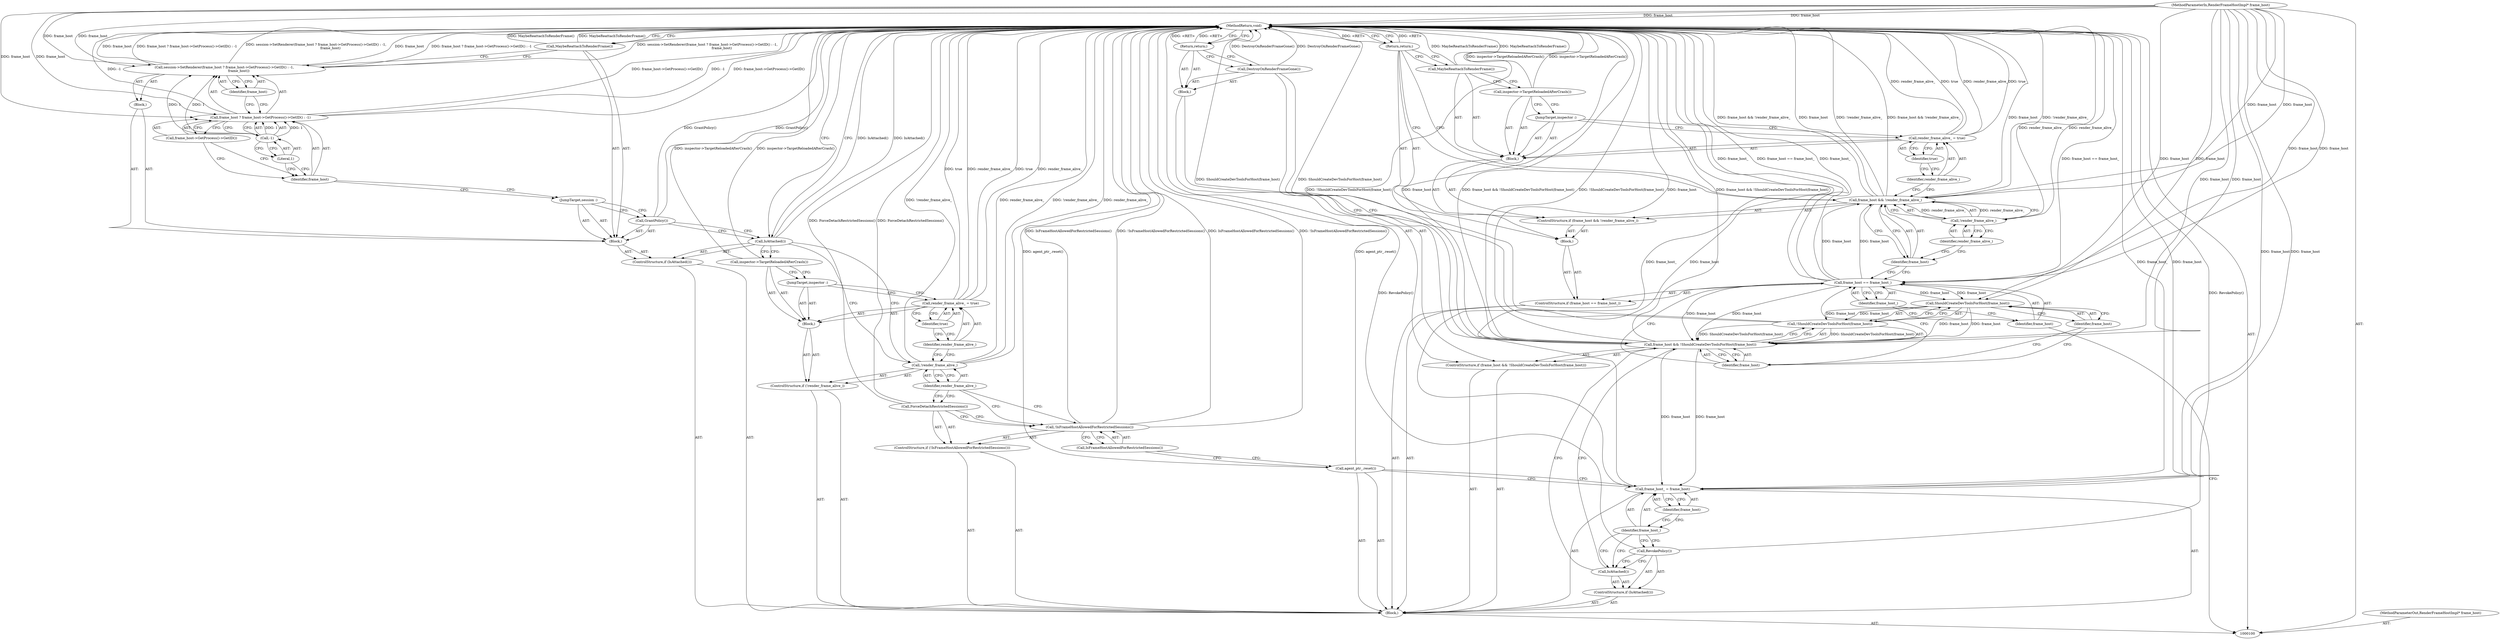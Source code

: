 digraph "0_Chrome_2aec794f26098c7a361c27d7c8f57119631cca8a_13" {
"1000164" [label="(MethodReturn,void)"];
"1000120" [label="(Return,return;)"];
"1000121" [label="(ControlStructure,if (frame_host && !ShouldCreateDevToolsForHost(frame_host)))"];
"1000124" [label="(Call,!ShouldCreateDevToolsForHost(frame_host))"];
"1000125" [label="(Call,ShouldCreateDevToolsForHost(frame_host))"];
"1000126" [label="(Identifier,frame_host)"];
"1000122" [label="(Call,frame_host && !ShouldCreateDevToolsForHost(frame_host))"];
"1000123" [label="(Identifier,frame_host)"];
"1000127" [label="(Block,)"];
"1000128" [label="(Call,DestroyOnRenderFrameGone())"];
"1000129" [label="(Return,return;)"];
"1000130" [label="(ControlStructure,if (IsAttached()))"];
"1000131" [label="(Call,IsAttached())"];
"1000132" [label="(Call,RevokePolicy())"];
"1000102" [label="(Block,)"];
"1000101" [label="(MethodParameterIn,RenderFrameHostImpl* frame_host)"];
"1000238" [label="(MethodParameterOut,RenderFrameHostImpl* frame_host)"];
"1000135" [label="(Identifier,frame_host)"];
"1000133" [label="(Call,frame_host_ = frame_host)"];
"1000134" [label="(Identifier,frame_host_)"];
"1000136" [label="(Call,agent_ptr_.reset())"];
"1000137" [label="(ControlStructure,if (!IsFrameHostAllowedForRestrictedSessions()))"];
"1000138" [label="(Call,!IsFrameHostAllowedForRestrictedSessions())"];
"1000139" [label="(Call,IsFrameHostAllowedForRestrictedSessions())"];
"1000140" [label="(Call,ForceDetachRestrictedSessions())"];
"1000144" [label="(Block,)"];
"1000141" [label="(ControlStructure,if (!render_frame_alive_))"];
"1000142" [label="(Call,!render_frame_alive_)"];
"1000143" [label="(Identifier,render_frame_alive_)"];
"1000147" [label="(Identifier,true)"];
"1000145" [label="(Call,render_frame_alive_ = true)"];
"1000146" [label="(Identifier,render_frame_alive_)"];
"1000148" [label="(JumpTarget,inspector :)"];
"1000103" [label="(ControlStructure,if (frame_host == frame_host_))"];
"1000106" [label="(Identifier,frame_host_)"];
"1000107" [label="(Block,)"];
"1000104" [label="(Call,frame_host == frame_host_)"];
"1000105" [label="(Identifier,frame_host)"];
"1000149" [label="(Call,inspector->TargetReloadedAfterCrash())"];
"1000152" [label="(Block,)"];
"1000150" [label="(ControlStructure,if (IsAttached()))"];
"1000151" [label="(Call,IsAttached())"];
"1000153" [label="(Call,GrantPolicy())"];
"1000154" [label="(JumpTarget,session :)"];
"1000155" [label="(Block,)"];
"1000157" [label="(Call,frame_host ? frame_host->GetProcess()->GetID() : -1)"];
"1000158" [label="(Identifier,frame_host)"];
"1000159" [label="(Call,frame_host->GetProcess()->GetID())"];
"1000156" [label="(Call,session->SetRenderer(frame_host ? frame_host->GetProcess()->GetID() : -1,\n                           frame_host))"];
"1000160" [label="(Call,-1)"];
"1000161" [label="(Literal,1)"];
"1000162" [label="(Identifier,frame_host)"];
"1000163" [label="(Call,MaybeReattachToRenderFrame())"];
"1000111" [label="(Call,!render_frame_alive_)"];
"1000112" [label="(Identifier,render_frame_alive_)"];
"1000108" [label="(ControlStructure,if (frame_host && !render_frame_alive_))"];
"1000113" [label="(Block,)"];
"1000109" [label="(Call,frame_host && !render_frame_alive_)"];
"1000110" [label="(Identifier,frame_host)"];
"1000116" [label="(Identifier,true)"];
"1000114" [label="(Call,render_frame_alive_ = true)"];
"1000115" [label="(Identifier,render_frame_alive_)"];
"1000117" [label="(JumpTarget,inspector :)"];
"1000118" [label="(Call,inspector->TargetReloadedAfterCrash())"];
"1000119" [label="(Call,MaybeReattachToRenderFrame())"];
"1000164" -> "1000100"  [label="AST: "];
"1000164" -> "1000120"  [label="CFG: "];
"1000164" -> "1000129"  [label="CFG: "];
"1000164" -> "1000163"  [label="CFG: "];
"1000164" -> "1000151"  [label="CFG: "];
"1000120" -> "1000164"  [label="DDG: <RET>"];
"1000129" -> "1000164"  [label="DDG: <RET>"];
"1000157" -> "1000164"  [label="DDG: frame_host->GetProcess()->GetID()"];
"1000157" -> "1000164"  [label="DDG: -1"];
"1000142" -> "1000164"  [label="DDG: !render_frame_alive_"];
"1000142" -> "1000164"  [label="DDG: render_frame_alive_"];
"1000124" -> "1000164"  [label="DDG: ShouldCreateDevToolsForHost(frame_host)"];
"1000151" -> "1000164"  [label="DDG: IsAttached()"];
"1000156" -> "1000164"  [label="DDG: frame_host ? frame_host->GetProcess()->GetID() : -1"];
"1000156" -> "1000164"  [label="DDG: session->SetRenderer(frame_host ? frame_host->GetProcess()->GetID() : -1,\n                           frame_host)"];
"1000156" -> "1000164"  [label="DDG: frame_host"];
"1000104" -> "1000164"  [label="DDG: frame_host == frame_host_"];
"1000104" -> "1000164"  [label="DDG: frame_host_"];
"1000140" -> "1000164"  [label="DDG: ForceDetachRestrictedSessions()"];
"1000133" -> "1000164"  [label="DDG: frame_host_"];
"1000133" -> "1000164"  [label="DDG: frame_host"];
"1000114" -> "1000164"  [label="DDG: render_frame_alive_"];
"1000114" -> "1000164"  [label="DDG: true"];
"1000149" -> "1000164"  [label="DDG: inspector->TargetReloadedAfterCrash()"];
"1000153" -> "1000164"  [label="DDG: GrantPolicy()"];
"1000118" -> "1000164"  [label="DDG: inspector->TargetReloadedAfterCrash()"];
"1000119" -> "1000164"  [label="DDG: MaybeReattachToRenderFrame()"];
"1000122" -> "1000164"  [label="DDG: !ShouldCreateDevToolsForHost(frame_host)"];
"1000122" -> "1000164"  [label="DDG: frame_host"];
"1000122" -> "1000164"  [label="DDG: frame_host && !ShouldCreateDevToolsForHost(frame_host)"];
"1000132" -> "1000164"  [label="DDG: RevokePolicy()"];
"1000138" -> "1000164"  [label="DDG: IsFrameHostAllowedForRestrictedSessions()"];
"1000138" -> "1000164"  [label="DDG: !IsFrameHostAllowedForRestrictedSessions()"];
"1000111" -> "1000164"  [label="DDG: render_frame_alive_"];
"1000101" -> "1000164"  [label="DDG: frame_host"];
"1000109" -> "1000164"  [label="DDG: frame_host"];
"1000109" -> "1000164"  [label="DDG: !render_frame_alive_"];
"1000109" -> "1000164"  [label="DDG: frame_host && !render_frame_alive_"];
"1000136" -> "1000164"  [label="DDG: agent_ptr_.reset()"];
"1000128" -> "1000164"  [label="DDG: DestroyOnRenderFrameGone()"];
"1000163" -> "1000164"  [label="DDG: MaybeReattachToRenderFrame()"];
"1000145" -> "1000164"  [label="DDG: render_frame_alive_"];
"1000145" -> "1000164"  [label="DDG: true"];
"1000120" -> "1000107"  [label="AST: "];
"1000120" -> "1000119"  [label="CFG: "];
"1000120" -> "1000109"  [label="CFG: "];
"1000164" -> "1000120"  [label="CFG: "];
"1000120" -> "1000164"  [label="DDG: <RET>"];
"1000121" -> "1000102"  [label="AST: "];
"1000122" -> "1000121"  [label="AST: "];
"1000127" -> "1000121"  [label="AST: "];
"1000124" -> "1000122"  [label="AST: "];
"1000124" -> "1000125"  [label="CFG: "];
"1000125" -> "1000124"  [label="AST: "];
"1000122" -> "1000124"  [label="CFG: "];
"1000124" -> "1000164"  [label="DDG: ShouldCreateDevToolsForHost(frame_host)"];
"1000124" -> "1000122"  [label="DDG: ShouldCreateDevToolsForHost(frame_host)"];
"1000125" -> "1000124"  [label="DDG: frame_host"];
"1000125" -> "1000124"  [label="AST: "];
"1000125" -> "1000126"  [label="CFG: "];
"1000126" -> "1000125"  [label="AST: "];
"1000124" -> "1000125"  [label="CFG: "];
"1000125" -> "1000122"  [label="DDG: frame_host"];
"1000125" -> "1000124"  [label="DDG: frame_host"];
"1000104" -> "1000125"  [label="DDG: frame_host"];
"1000101" -> "1000125"  [label="DDG: frame_host"];
"1000126" -> "1000125"  [label="AST: "];
"1000126" -> "1000123"  [label="CFG: "];
"1000125" -> "1000126"  [label="CFG: "];
"1000122" -> "1000121"  [label="AST: "];
"1000122" -> "1000123"  [label="CFG: "];
"1000122" -> "1000124"  [label="CFG: "];
"1000123" -> "1000122"  [label="AST: "];
"1000124" -> "1000122"  [label="AST: "];
"1000128" -> "1000122"  [label="CFG: "];
"1000131" -> "1000122"  [label="CFG: "];
"1000122" -> "1000164"  [label="DDG: !ShouldCreateDevToolsForHost(frame_host)"];
"1000122" -> "1000164"  [label="DDG: frame_host"];
"1000122" -> "1000164"  [label="DDG: frame_host && !ShouldCreateDevToolsForHost(frame_host)"];
"1000125" -> "1000122"  [label="DDG: frame_host"];
"1000104" -> "1000122"  [label="DDG: frame_host"];
"1000101" -> "1000122"  [label="DDG: frame_host"];
"1000124" -> "1000122"  [label="DDG: ShouldCreateDevToolsForHost(frame_host)"];
"1000122" -> "1000133"  [label="DDG: frame_host"];
"1000123" -> "1000122"  [label="AST: "];
"1000123" -> "1000104"  [label="CFG: "];
"1000126" -> "1000123"  [label="CFG: "];
"1000122" -> "1000123"  [label="CFG: "];
"1000127" -> "1000121"  [label="AST: "];
"1000128" -> "1000127"  [label="AST: "];
"1000129" -> "1000127"  [label="AST: "];
"1000128" -> "1000127"  [label="AST: "];
"1000128" -> "1000122"  [label="CFG: "];
"1000129" -> "1000128"  [label="CFG: "];
"1000128" -> "1000164"  [label="DDG: DestroyOnRenderFrameGone()"];
"1000129" -> "1000127"  [label="AST: "];
"1000129" -> "1000128"  [label="CFG: "];
"1000164" -> "1000129"  [label="CFG: "];
"1000129" -> "1000164"  [label="DDG: <RET>"];
"1000130" -> "1000102"  [label="AST: "];
"1000131" -> "1000130"  [label="AST: "];
"1000132" -> "1000130"  [label="AST: "];
"1000131" -> "1000130"  [label="AST: "];
"1000131" -> "1000122"  [label="CFG: "];
"1000132" -> "1000131"  [label="CFG: "];
"1000134" -> "1000131"  [label="CFG: "];
"1000132" -> "1000130"  [label="AST: "];
"1000132" -> "1000131"  [label="CFG: "];
"1000134" -> "1000132"  [label="CFG: "];
"1000132" -> "1000164"  [label="DDG: RevokePolicy()"];
"1000102" -> "1000100"  [label="AST: "];
"1000103" -> "1000102"  [label="AST: "];
"1000121" -> "1000102"  [label="AST: "];
"1000130" -> "1000102"  [label="AST: "];
"1000133" -> "1000102"  [label="AST: "];
"1000136" -> "1000102"  [label="AST: "];
"1000137" -> "1000102"  [label="AST: "];
"1000141" -> "1000102"  [label="AST: "];
"1000150" -> "1000102"  [label="AST: "];
"1000101" -> "1000100"  [label="AST: "];
"1000101" -> "1000164"  [label="DDG: frame_host"];
"1000101" -> "1000104"  [label="DDG: frame_host"];
"1000101" -> "1000109"  [label="DDG: frame_host"];
"1000101" -> "1000122"  [label="DDG: frame_host"];
"1000101" -> "1000125"  [label="DDG: frame_host"];
"1000101" -> "1000133"  [label="DDG: frame_host"];
"1000101" -> "1000156"  [label="DDG: frame_host"];
"1000101" -> "1000157"  [label="DDG: frame_host"];
"1000238" -> "1000100"  [label="AST: "];
"1000135" -> "1000133"  [label="AST: "];
"1000135" -> "1000134"  [label="CFG: "];
"1000133" -> "1000135"  [label="CFG: "];
"1000133" -> "1000102"  [label="AST: "];
"1000133" -> "1000135"  [label="CFG: "];
"1000134" -> "1000133"  [label="AST: "];
"1000135" -> "1000133"  [label="AST: "];
"1000136" -> "1000133"  [label="CFG: "];
"1000133" -> "1000164"  [label="DDG: frame_host_"];
"1000133" -> "1000164"  [label="DDG: frame_host"];
"1000122" -> "1000133"  [label="DDG: frame_host"];
"1000101" -> "1000133"  [label="DDG: frame_host"];
"1000134" -> "1000133"  [label="AST: "];
"1000134" -> "1000132"  [label="CFG: "];
"1000134" -> "1000131"  [label="CFG: "];
"1000135" -> "1000134"  [label="CFG: "];
"1000136" -> "1000102"  [label="AST: "];
"1000136" -> "1000133"  [label="CFG: "];
"1000139" -> "1000136"  [label="CFG: "];
"1000136" -> "1000164"  [label="DDG: agent_ptr_.reset()"];
"1000137" -> "1000102"  [label="AST: "];
"1000138" -> "1000137"  [label="AST: "];
"1000140" -> "1000137"  [label="AST: "];
"1000138" -> "1000137"  [label="AST: "];
"1000138" -> "1000139"  [label="CFG: "];
"1000139" -> "1000138"  [label="AST: "];
"1000140" -> "1000138"  [label="CFG: "];
"1000143" -> "1000138"  [label="CFG: "];
"1000138" -> "1000164"  [label="DDG: IsFrameHostAllowedForRestrictedSessions()"];
"1000138" -> "1000164"  [label="DDG: !IsFrameHostAllowedForRestrictedSessions()"];
"1000139" -> "1000138"  [label="AST: "];
"1000139" -> "1000136"  [label="CFG: "];
"1000138" -> "1000139"  [label="CFG: "];
"1000140" -> "1000137"  [label="AST: "];
"1000140" -> "1000138"  [label="CFG: "];
"1000143" -> "1000140"  [label="CFG: "];
"1000140" -> "1000164"  [label="DDG: ForceDetachRestrictedSessions()"];
"1000144" -> "1000141"  [label="AST: "];
"1000145" -> "1000144"  [label="AST: "];
"1000148" -> "1000144"  [label="AST: "];
"1000149" -> "1000144"  [label="AST: "];
"1000141" -> "1000102"  [label="AST: "];
"1000142" -> "1000141"  [label="AST: "];
"1000144" -> "1000141"  [label="AST: "];
"1000142" -> "1000141"  [label="AST: "];
"1000142" -> "1000143"  [label="CFG: "];
"1000143" -> "1000142"  [label="AST: "];
"1000146" -> "1000142"  [label="CFG: "];
"1000151" -> "1000142"  [label="CFG: "];
"1000142" -> "1000164"  [label="DDG: !render_frame_alive_"];
"1000142" -> "1000164"  [label="DDG: render_frame_alive_"];
"1000143" -> "1000142"  [label="AST: "];
"1000143" -> "1000140"  [label="CFG: "];
"1000143" -> "1000138"  [label="CFG: "];
"1000142" -> "1000143"  [label="CFG: "];
"1000147" -> "1000145"  [label="AST: "];
"1000147" -> "1000146"  [label="CFG: "];
"1000145" -> "1000147"  [label="CFG: "];
"1000145" -> "1000144"  [label="AST: "];
"1000145" -> "1000147"  [label="CFG: "];
"1000146" -> "1000145"  [label="AST: "];
"1000147" -> "1000145"  [label="AST: "];
"1000148" -> "1000145"  [label="CFG: "];
"1000145" -> "1000164"  [label="DDG: render_frame_alive_"];
"1000145" -> "1000164"  [label="DDG: true"];
"1000146" -> "1000145"  [label="AST: "];
"1000146" -> "1000142"  [label="CFG: "];
"1000147" -> "1000146"  [label="CFG: "];
"1000148" -> "1000144"  [label="AST: "];
"1000148" -> "1000145"  [label="CFG: "];
"1000149" -> "1000148"  [label="CFG: "];
"1000103" -> "1000102"  [label="AST: "];
"1000104" -> "1000103"  [label="AST: "];
"1000107" -> "1000103"  [label="AST: "];
"1000106" -> "1000104"  [label="AST: "];
"1000106" -> "1000105"  [label="CFG: "];
"1000104" -> "1000106"  [label="CFG: "];
"1000107" -> "1000103"  [label="AST: "];
"1000108" -> "1000107"  [label="AST: "];
"1000120" -> "1000107"  [label="AST: "];
"1000104" -> "1000103"  [label="AST: "];
"1000104" -> "1000106"  [label="CFG: "];
"1000105" -> "1000104"  [label="AST: "];
"1000106" -> "1000104"  [label="AST: "];
"1000110" -> "1000104"  [label="CFG: "];
"1000123" -> "1000104"  [label="CFG: "];
"1000104" -> "1000164"  [label="DDG: frame_host == frame_host_"];
"1000104" -> "1000164"  [label="DDG: frame_host_"];
"1000101" -> "1000104"  [label="DDG: frame_host"];
"1000104" -> "1000109"  [label="DDG: frame_host"];
"1000104" -> "1000122"  [label="DDG: frame_host"];
"1000104" -> "1000125"  [label="DDG: frame_host"];
"1000105" -> "1000104"  [label="AST: "];
"1000105" -> "1000100"  [label="CFG: "];
"1000106" -> "1000105"  [label="CFG: "];
"1000149" -> "1000144"  [label="AST: "];
"1000149" -> "1000148"  [label="CFG: "];
"1000151" -> "1000149"  [label="CFG: "];
"1000149" -> "1000164"  [label="DDG: inspector->TargetReloadedAfterCrash()"];
"1000152" -> "1000150"  [label="AST: "];
"1000153" -> "1000152"  [label="AST: "];
"1000154" -> "1000152"  [label="AST: "];
"1000155" -> "1000152"  [label="AST: "];
"1000163" -> "1000152"  [label="AST: "];
"1000150" -> "1000102"  [label="AST: "];
"1000151" -> "1000150"  [label="AST: "];
"1000152" -> "1000150"  [label="AST: "];
"1000151" -> "1000150"  [label="AST: "];
"1000151" -> "1000149"  [label="CFG: "];
"1000151" -> "1000142"  [label="CFG: "];
"1000153" -> "1000151"  [label="CFG: "];
"1000164" -> "1000151"  [label="CFG: "];
"1000151" -> "1000164"  [label="DDG: IsAttached()"];
"1000153" -> "1000152"  [label="AST: "];
"1000153" -> "1000151"  [label="CFG: "];
"1000154" -> "1000153"  [label="CFG: "];
"1000153" -> "1000164"  [label="DDG: GrantPolicy()"];
"1000154" -> "1000152"  [label="AST: "];
"1000154" -> "1000153"  [label="CFG: "];
"1000158" -> "1000154"  [label="CFG: "];
"1000155" -> "1000152"  [label="AST: "];
"1000156" -> "1000155"  [label="AST: "];
"1000157" -> "1000156"  [label="AST: "];
"1000157" -> "1000159"  [label="CFG: "];
"1000157" -> "1000160"  [label="CFG: "];
"1000158" -> "1000157"  [label="AST: "];
"1000159" -> "1000157"  [label="AST: "];
"1000160" -> "1000157"  [label="AST: "];
"1000162" -> "1000157"  [label="CFG: "];
"1000157" -> "1000164"  [label="DDG: frame_host->GetProcess()->GetID()"];
"1000157" -> "1000164"  [label="DDG: -1"];
"1000101" -> "1000157"  [label="DDG: frame_host"];
"1000160" -> "1000157"  [label="DDG: 1"];
"1000158" -> "1000157"  [label="AST: "];
"1000158" -> "1000154"  [label="CFG: "];
"1000159" -> "1000158"  [label="CFG: "];
"1000161" -> "1000158"  [label="CFG: "];
"1000159" -> "1000157"  [label="AST: "];
"1000159" -> "1000158"  [label="CFG: "];
"1000157" -> "1000159"  [label="CFG: "];
"1000156" -> "1000155"  [label="AST: "];
"1000156" -> "1000162"  [label="CFG: "];
"1000157" -> "1000156"  [label="AST: "];
"1000162" -> "1000156"  [label="AST: "];
"1000163" -> "1000156"  [label="CFG: "];
"1000156" -> "1000164"  [label="DDG: frame_host ? frame_host->GetProcess()->GetID() : -1"];
"1000156" -> "1000164"  [label="DDG: session->SetRenderer(frame_host ? frame_host->GetProcess()->GetID() : -1,\n                           frame_host)"];
"1000156" -> "1000164"  [label="DDG: frame_host"];
"1000101" -> "1000156"  [label="DDG: frame_host"];
"1000160" -> "1000156"  [label="DDG: 1"];
"1000160" -> "1000157"  [label="AST: "];
"1000160" -> "1000161"  [label="CFG: "];
"1000161" -> "1000160"  [label="AST: "];
"1000157" -> "1000160"  [label="CFG: "];
"1000160" -> "1000156"  [label="DDG: 1"];
"1000160" -> "1000157"  [label="DDG: 1"];
"1000161" -> "1000160"  [label="AST: "];
"1000161" -> "1000158"  [label="CFG: "];
"1000160" -> "1000161"  [label="CFG: "];
"1000162" -> "1000156"  [label="AST: "];
"1000162" -> "1000157"  [label="CFG: "];
"1000156" -> "1000162"  [label="CFG: "];
"1000163" -> "1000152"  [label="AST: "];
"1000163" -> "1000156"  [label="CFG: "];
"1000164" -> "1000163"  [label="CFG: "];
"1000163" -> "1000164"  [label="DDG: MaybeReattachToRenderFrame()"];
"1000111" -> "1000109"  [label="AST: "];
"1000111" -> "1000112"  [label="CFG: "];
"1000112" -> "1000111"  [label="AST: "];
"1000109" -> "1000111"  [label="CFG: "];
"1000111" -> "1000164"  [label="DDG: render_frame_alive_"];
"1000111" -> "1000109"  [label="DDG: render_frame_alive_"];
"1000112" -> "1000111"  [label="AST: "];
"1000112" -> "1000110"  [label="CFG: "];
"1000111" -> "1000112"  [label="CFG: "];
"1000108" -> "1000107"  [label="AST: "];
"1000109" -> "1000108"  [label="AST: "];
"1000113" -> "1000108"  [label="AST: "];
"1000113" -> "1000108"  [label="AST: "];
"1000114" -> "1000113"  [label="AST: "];
"1000117" -> "1000113"  [label="AST: "];
"1000118" -> "1000113"  [label="AST: "];
"1000119" -> "1000113"  [label="AST: "];
"1000109" -> "1000108"  [label="AST: "];
"1000109" -> "1000110"  [label="CFG: "];
"1000109" -> "1000111"  [label="CFG: "];
"1000110" -> "1000109"  [label="AST: "];
"1000111" -> "1000109"  [label="AST: "];
"1000115" -> "1000109"  [label="CFG: "];
"1000120" -> "1000109"  [label="CFG: "];
"1000109" -> "1000164"  [label="DDG: frame_host"];
"1000109" -> "1000164"  [label="DDG: !render_frame_alive_"];
"1000109" -> "1000164"  [label="DDG: frame_host && !render_frame_alive_"];
"1000104" -> "1000109"  [label="DDG: frame_host"];
"1000101" -> "1000109"  [label="DDG: frame_host"];
"1000111" -> "1000109"  [label="DDG: render_frame_alive_"];
"1000110" -> "1000109"  [label="AST: "];
"1000110" -> "1000104"  [label="CFG: "];
"1000112" -> "1000110"  [label="CFG: "];
"1000109" -> "1000110"  [label="CFG: "];
"1000116" -> "1000114"  [label="AST: "];
"1000116" -> "1000115"  [label="CFG: "];
"1000114" -> "1000116"  [label="CFG: "];
"1000114" -> "1000113"  [label="AST: "];
"1000114" -> "1000116"  [label="CFG: "];
"1000115" -> "1000114"  [label="AST: "];
"1000116" -> "1000114"  [label="AST: "];
"1000117" -> "1000114"  [label="CFG: "];
"1000114" -> "1000164"  [label="DDG: render_frame_alive_"];
"1000114" -> "1000164"  [label="DDG: true"];
"1000115" -> "1000114"  [label="AST: "];
"1000115" -> "1000109"  [label="CFG: "];
"1000116" -> "1000115"  [label="CFG: "];
"1000117" -> "1000113"  [label="AST: "];
"1000117" -> "1000114"  [label="CFG: "];
"1000118" -> "1000117"  [label="CFG: "];
"1000118" -> "1000113"  [label="AST: "];
"1000118" -> "1000117"  [label="CFG: "];
"1000119" -> "1000118"  [label="CFG: "];
"1000118" -> "1000164"  [label="DDG: inspector->TargetReloadedAfterCrash()"];
"1000119" -> "1000113"  [label="AST: "];
"1000119" -> "1000118"  [label="CFG: "];
"1000120" -> "1000119"  [label="CFG: "];
"1000119" -> "1000164"  [label="DDG: MaybeReattachToRenderFrame()"];
}

